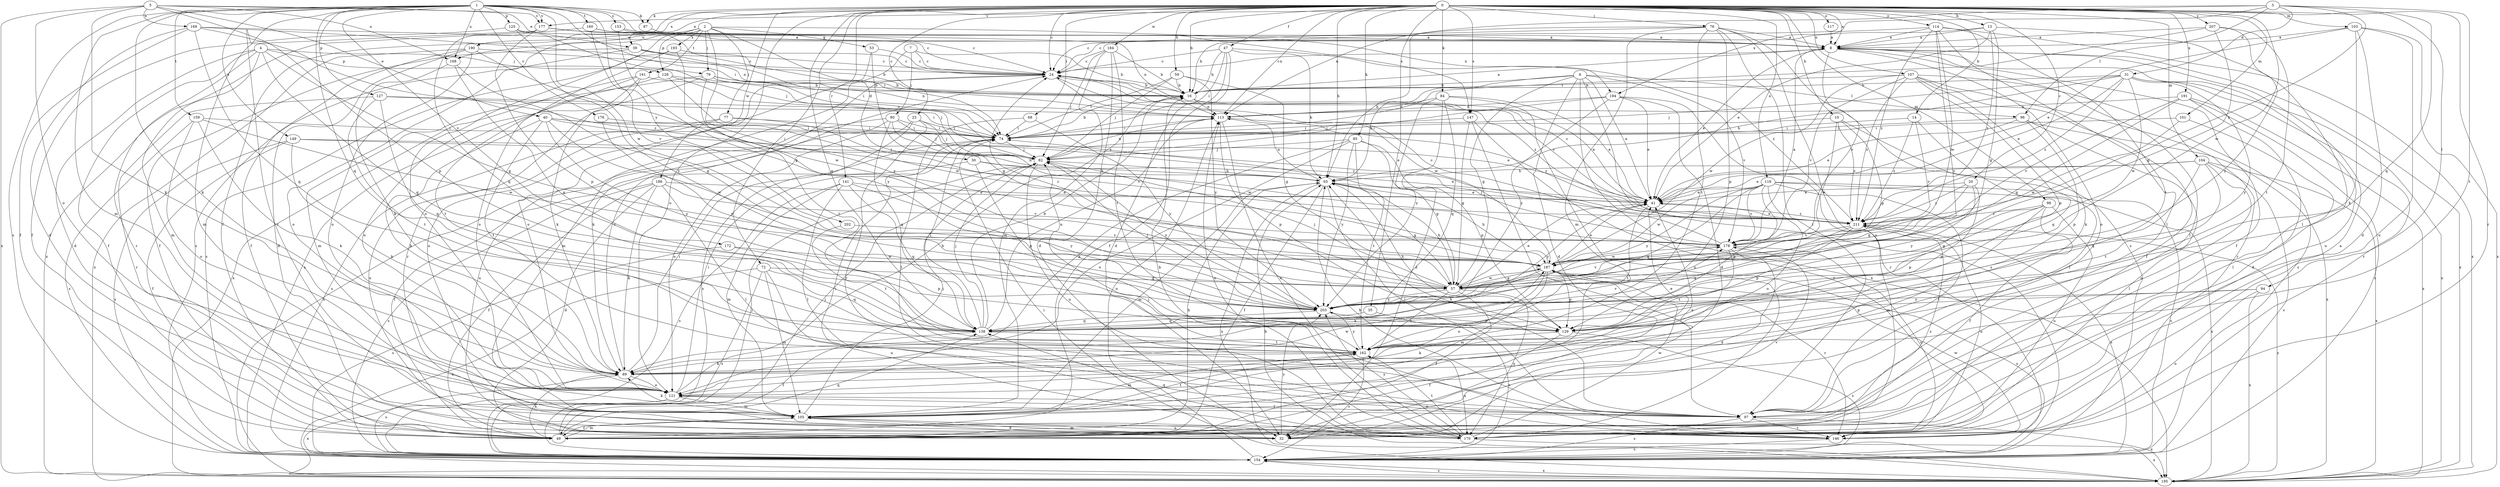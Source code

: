 strict digraph  {
0;
1;
2;
3;
4;
5;
6;
7;
8;
10;
13;
14;
16;
20;
23;
24;
30;
31;
32;
35;
39;
40;
41;
47;
49;
53;
57;
59;
65;
68;
72;
74;
76;
77;
79;
80;
82;
84;
85;
87;
89;
94;
96;
97;
98;
101;
103;
104;
105;
107;
113;
114;
116;
117;
121;
125;
127;
128;
129;
138;
141;
146;
147;
149;
153;
154;
159;
160;
161;
162;
168;
169;
170;
172;
176;
177;
178;
184;
186;
187;
190;
191;
193;
194;
195;
202;
203;
207;
211;
0 -> 8  [label=a];
0 -> 10  [label=b];
0 -> 13  [label=b];
0 -> 14  [label=b];
0 -> 16  [label=b];
0 -> 20  [label=c];
0 -> 23  [label=c];
0 -> 24  [label=c];
0 -> 35  [label=e];
0 -> 39  [label=e];
0 -> 47  [label=f];
0 -> 49  [label=f];
0 -> 59  [label=h];
0 -> 65  [label=h];
0 -> 68  [label=i];
0 -> 72  [label=i];
0 -> 76  [label=j];
0 -> 84  [label=k];
0 -> 85  [label=k];
0 -> 87  [label=k];
0 -> 94  [label=l];
0 -> 98  [label=m];
0 -> 101  [label=m];
0 -> 103  [label=m];
0 -> 104  [label=m];
0 -> 107  [label=n];
0 -> 113  [label=n];
0 -> 114  [label=o];
0 -> 116  [label=o];
0 -> 117  [label=o];
0 -> 121  [label=o];
0 -> 138  [label=q];
0 -> 141  [label=r];
0 -> 146  [label=r];
0 -> 147  [label=s];
0 -> 184  [label=w];
0 -> 186  [label=w];
0 -> 187  [label=w];
0 -> 190  [label=x];
0 -> 191  [label=x];
0 -> 207  [label=z];
1 -> 74  [label=i];
1 -> 87  [label=k];
1 -> 89  [label=k];
1 -> 105  [label=m];
1 -> 125  [label=p];
1 -> 127  [label=p];
1 -> 138  [label=q];
1 -> 146  [label=r];
1 -> 147  [label=s];
1 -> 149  [label=s];
1 -> 153  [label=s];
1 -> 154  [label=s];
1 -> 159  [label=t];
1 -> 160  [label=t];
1 -> 168  [label=u];
1 -> 172  [label=v];
1 -> 176  [label=v];
1 -> 177  [label=v];
1 -> 187  [label=w];
1 -> 202  [label=y];
2 -> 30  [label=d];
2 -> 53  [label=g];
2 -> 77  [label=j];
2 -> 79  [label=j];
2 -> 121  [label=o];
2 -> 128  [label=p];
2 -> 154  [label=s];
2 -> 161  [label=t];
2 -> 168  [label=u];
2 -> 193  [label=x];
2 -> 194  [label=x];
2 -> 203  [label=y];
3 -> 31  [label=d];
3 -> 96  [label=l];
3 -> 113  [label=n];
3 -> 138  [label=q];
3 -> 162  [label=t];
3 -> 177  [label=v];
3 -> 194  [label=x];
3 -> 211  [label=z];
4 -> 32  [label=d];
4 -> 49  [label=f];
4 -> 57  [label=g];
4 -> 79  [label=j];
4 -> 105  [label=m];
4 -> 128  [label=p];
4 -> 138  [label=q];
4 -> 146  [label=r];
5 -> 39  [label=e];
5 -> 40  [label=e];
5 -> 89  [label=k];
5 -> 121  [label=o];
5 -> 129  [label=p];
5 -> 168  [label=u];
5 -> 169  [label=u];
5 -> 177  [label=v];
5 -> 195  [label=x];
6 -> 16  [label=b];
6 -> 32  [label=d];
6 -> 41  [label=e];
6 -> 57  [label=g];
6 -> 65  [label=h];
6 -> 96  [label=l];
6 -> 154  [label=s];
6 -> 178  [label=v];
6 -> 195  [label=x];
7 -> 16  [label=b];
7 -> 24  [label=c];
7 -> 80  [label=j];
7 -> 170  [label=u];
8 -> 24  [label=c];
8 -> 41  [label=e];
8 -> 49  [label=f];
8 -> 97  [label=l];
8 -> 121  [label=o];
8 -> 170  [label=u];
8 -> 178  [label=v];
8 -> 195  [label=x];
10 -> 57  [label=g];
10 -> 74  [label=i];
10 -> 97  [label=l];
10 -> 187  [label=w];
10 -> 211  [label=z];
13 -> 8  [label=a];
13 -> 24  [label=c];
13 -> 41  [label=e];
13 -> 57  [label=g];
13 -> 97  [label=l];
13 -> 211  [label=z];
14 -> 74  [label=i];
14 -> 138  [label=q];
14 -> 178  [label=v];
14 -> 211  [label=z];
16 -> 8  [label=a];
16 -> 41  [label=e];
16 -> 113  [label=n];
20 -> 41  [label=e];
20 -> 57  [label=g];
20 -> 129  [label=p];
20 -> 203  [label=y];
20 -> 211  [label=z];
23 -> 74  [label=i];
23 -> 82  [label=j];
23 -> 121  [label=o];
23 -> 146  [label=r];
23 -> 154  [label=s];
24 -> 16  [label=b];
24 -> 89  [label=k];
24 -> 105  [label=m];
24 -> 187  [label=w];
24 -> 211  [label=z];
30 -> 41  [label=e];
30 -> 49  [label=f];
30 -> 65  [label=h];
30 -> 129  [label=p];
31 -> 16  [label=b];
31 -> 41  [label=e];
31 -> 65  [label=h];
31 -> 82  [label=j];
31 -> 146  [label=r];
31 -> 187  [label=w];
31 -> 195  [label=x];
31 -> 203  [label=y];
31 -> 211  [label=z];
32 -> 105  [label=m];
32 -> 178  [label=v];
32 -> 203  [label=y];
35 -> 138  [label=q];
35 -> 154  [label=s];
39 -> 16  [label=b];
39 -> 24  [label=c];
39 -> 49  [label=f];
39 -> 74  [label=i];
39 -> 121  [label=o];
40 -> 41  [label=e];
40 -> 74  [label=i];
40 -> 89  [label=k];
40 -> 162  [label=t];
40 -> 187  [label=w];
40 -> 203  [label=y];
40 -> 211  [label=z];
41 -> 24  [label=c];
41 -> 162  [label=t];
41 -> 203  [label=y];
41 -> 211  [label=z];
47 -> 16  [label=b];
47 -> 24  [label=c];
47 -> 32  [label=d];
47 -> 49  [label=f];
47 -> 65  [label=h];
47 -> 74  [label=i];
47 -> 211  [label=z];
49 -> 65  [label=h];
49 -> 82  [label=j];
49 -> 89  [label=k];
49 -> 105  [label=m];
49 -> 138  [label=q];
49 -> 211  [label=z];
53 -> 24  [label=c];
53 -> 57  [label=g];
53 -> 121  [label=o];
57 -> 24  [label=c];
57 -> 41  [label=e];
57 -> 49  [label=f];
57 -> 65  [label=h];
57 -> 82  [label=j];
57 -> 162  [label=t];
57 -> 170  [label=u];
57 -> 178  [label=v];
57 -> 187  [label=w];
57 -> 203  [label=y];
59 -> 16  [label=b];
59 -> 57  [label=g];
59 -> 74  [label=i];
59 -> 82  [label=j];
59 -> 203  [label=y];
65 -> 41  [label=e];
65 -> 49  [label=f];
65 -> 57  [label=g];
65 -> 97  [label=l];
65 -> 105  [label=m];
65 -> 113  [label=n];
65 -> 195  [label=x];
68 -> 74  [label=i];
68 -> 97  [label=l];
68 -> 203  [label=y];
72 -> 57  [label=g];
72 -> 105  [label=m];
72 -> 138  [label=q];
72 -> 154  [label=s];
72 -> 170  [label=u];
72 -> 195  [label=x];
74 -> 16  [label=b];
74 -> 82  [label=j];
76 -> 8  [label=a];
76 -> 24  [label=c];
76 -> 65  [label=h];
76 -> 97  [label=l];
76 -> 105  [label=m];
76 -> 129  [label=p];
76 -> 154  [label=s];
76 -> 162  [label=t];
76 -> 170  [label=u];
77 -> 74  [label=i];
77 -> 154  [label=s];
77 -> 170  [label=u];
77 -> 178  [label=v];
79 -> 16  [label=b];
79 -> 105  [label=m];
79 -> 113  [label=n];
79 -> 121  [label=o];
79 -> 162  [label=t];
79 -> 211  [label=z];
80 -> 74  [label=i];
80 -> 82  [label=j];
80 -> 138  [label=q];
80 -> 170  [label=u];
80 -> 187  [label=w];
80 -> 195  [label=x];
82 -> 65  [label=h];
82 -> 113  [label=n];
82 -> 170  [label=u];
82 -> 203  [label=y];
84 -> 32  [label=d];
84 -> 41  [label=e];
84 -> 113  [label=n];
84 -> 138  [label=q];
84 -> 170  [label=u];
84 -> 203  [label=y];
85 -> 57  [label=g];
85 -> 82  [label=j];
85 -> 89  [label=k];
85 -> 121  [label=o];
85 -> 129  [label=p];
85 -> 162  [label=t];
85 -> 203  [label=y];
87 -> 74  [label=i];
89 -> 24  [label=c];
89 -> 41  [label=e];
89 -> 74  [label=i];
89 -> 121  [label=o];
89 -> 154  [label=s];
94 -> 129  [label=p];
94 -> 170  [label=u];
94 -> 195  [label=x];
94 -> 203  [label=y];
96 -> 41  [label=e];
96 -> 74  [label=i];
96 -> 129  [label=p];
96 -> 170  [label=u];
96 -> 195  [label=x];
97 -> 65  [label=h];
97 -> 89  [label=k];
97 -> 121  [label=o];
97 -> 146  [label=r];
97 -> 154  [label=s];
97 -> 195  [label=x];
98 -> 49  [label=f];
98 -> 57  [label=g];
98 -> 105  [label=m];
98 -> 129  [label=p];
98 -> 170  [label=u];
98 -> 211  [label=z];
101 -> 74  [label=i];
101 -> 97  [label=l];
101 -> 187  [label=w];
103 -> 8  [label=a];
103 -> 32  [label=d];
103 -> 41  [label=e];
103 -> 89  [label=k];
103 -> 170  [label=u];
103 -> 195  [label=x];
104 -> 41  [label=e];
104 -> 65  [label=h];
104 -> 97  [label=l];
104 -> 138  [label=q];
104 -> 154  [label=s];
104 -> 162  [label=t];
104 -> 195  [label=x];
105 -> 32  [label=d];
105 -> 41  [label=e];
105 -> 49  [label=f];
105 -> 82  [label=j];
105 -> 162  [label=t];
105 -> 170  [label=u];
107 -> 16  [label=b];
107 -> 49  [label=f];
107 -> 89  [label=k];
107 -> 129  [label=p];
107 -> 146  [label=r];
107 -> 154  [label=s];
107 -> 178  [label=v];
107 -> 187  [label=w];
107 -> 211  [label=z];
113 -> 74  [label=i];
113 -> 129  [label=p];
113 -> 170  [label=u];
113 -> 211  [label=z];
114 -> 8  [label=a];
114 -> 16  [label=b];
114 -> 97  [label=l];
114 -> 162  [label=t];
114 -> 187  [label=w];
114 -> 195  [label=x];
114 -> 203  [label=y];
114 -> 211  [label=z];
116 -> 41  [label=e];
116 -> 97  [label=l];
116 -> 121  [label=o];
116 -> 129  [label=p];
116 -> 138  [label=q];
116 -> 154  [label=s];
116 -> 178  [label=v];
116 -> 187  [label=w];
116 -> 195  [label=x];
116 -> 203  [label=y];
117 -> 8  [label=a];
121 -> 16  [label=b];
121 -> 74  [label=i];
121 -> 97  [label=l];
121 -> 105  [label=m];
121 -> 187  [label=w];
121 -> 195  [label=x];
125 -> 8  [label=a];
125 -> 49  [label=f];
125 -> 82  [label=j];
125 -> 203  [label=y];
127 -> 74  [label=i];
127 -> 113  [label=n];
127 -> 138  [label=q];
127 -> 146  [label=r];
127 -> 162  [label=t];
128 -> 16  [label=b];
128 -> 82  [label=j];
128 -> 162  [label=t];
128 -> 187  [label=w];
129 -> 49  [label=f];
129 -> 65  [label=h];
129 -> 89  [label=k];
129 -> 154  [label=s];
138 -> 16  [label=b];
138 -> 49  [label=f];
138 -> 74  [label=i];
138 -> 82  [label=j];
138 -> 113  [label=n];
138 -> 162  [label=t];
138 -> 178  [label=v];
141 -> 41  [label=e];
141 -> 97  [label=l];
141 -> 105  [label=m];
141 -> 138  [label=q];
141 -> 154  [label=s];
141 -> 203  [label=y];
146 -> 65  [label=h];
146 -> 82  [label=j];
146 -> 154  [label=s];
146 -> 187  [label=w];
147 -> 57  [label=g];
147 -> 74  [label=i];
147 -> 97  [label=l];
147 -> 146  [label=r];
149 -> 49  [label=f];
149 -> 65  [label=h];
149 -> 82  [label=j];
149 -> 89  [label=k];
149 -> 154  [label=s];
153 -> 8  [label=a];
153 -> 24  [label=c];
153 -> 57  [label=g];
154 -> 82  [label=j];
154 -> 113  [label=n];
154 -> 195  [label=x];
159 -> 74  [label=i];
159 -> 89  [label=k];
159 -> 121  [label=o];
159 -> 154  [label=s];
159 -> 187  [label=w];
160 -> 8  [label=a];
160 -> 113  [label=n];
160 -> 178  [label=v];
160 -> 195  [label=x];
161 -> 16  [label=b];
161 -> 89  [label=k];
161 -> 146  [label=r];
161 -> 154  [label=s];
161 -> 195  [label=x];
162 -> 89  [label=k];
162 -> 105  [label=m];
162 -> 154  [label=s];
162 -> 170  [label=u];
162 -> 203  [label=y];
168 -> 57  [label=g];
168 -> 89  [label=k];
168 -> 138  [label=q];
169 -> 8  [label=a];
169 -> 32  [label=d];
169 -> 49  [label=f];
169 -> 113  [label=n];
169 -> 138  [label=q];
169 -> 211  [label=z];
170 -> 8  [label=a];
170 -> 16  [label=b];
170 -> 74  [label=i];
170 -> 113  [label=n];
170 -> 138  [label=q];
170 -> 162  [label=t];
170 -> 187  [label=w];
170 -> 195  [label=x];
170 -> 203  [label=y];
172 -> 129  [label=p];
172 -> 154  [label=s];
172 -> 187  [label=w];
176 -> 74  [label=i];
176 -> 203  [label=y];
177 -> 8  [label=a];
177 -> 24  [label=c];
177 -> 105  [label=m];
177 -> 129  [label=p];
177 -> 138  [label=q];
178 -> 8  [label=a];
178 -> 24  [label=c];
178 -> 32  [label=d];
178 -> 74  [label=i];
178 -> 162  [label=t];
178 -> 170  [label=u];
178 -> 187  [label=w];
184 -> 16  [label=b];
184 -> 24  [label=c];
184 -> 32  [label=d];
184 -> 82  [label=j];
184 -> 105  [label=m];
184 -> 162  [label=t];
186 -> 32  [label=d];
186 -> 41  [label=e];
186 -> 49  [label=f];
186 -> 89  [label=k];
186 -> 97  [label=l];
186 -> 154  [label=s];
186 -> 178  [label=v];
187 -> 41  [label=e];
187 -> 57  [label=g];
187 -> 65  [label=h];
187 -> 89  [label=k];
187 -> 105  [label=m];
187 -> 121  [label=o];
187 -> 129  [label=p];
187 -> 146  [label=r];
187 -> 154  [label=s];
190 -> 24  [label=c];
190 -> 32  [label=d];
190 -> 49  [label=f];
190 -> 121  [label=o];
190 -> 187  [label=w];
190 -> 195  [label=x];
191 -> 32  [label=d];
191 -> 57  [label=g];
191 -> 113  [label=n];
191 -> 154  [label=s];
191 -> 178  [label=v];
191 -> 195  [label=x];
193 -> 24  [label=c];
193 -> 121  [label=o];
193 -> 154  [label=s];
193 -> 203  [label=y];
194 -> 32  [label=d];
194 -> 41  [label=e];
194 -> 82  [label=j];
194 -> 113  [label=n];
194 -> 146  [label=r];
194 -> 203  [label=y];
195 -> 65  [label=h];
195 -> 74  [label=i];
195 -> 154  [label=s];
195 -> 211  [label=z];
202 -> 162  [label=t];
202 -> 178  [label=v];
203 -> 82  [label=j];
203 -> 129  [label=p];
203 -> 138  [label=q];
207 -> 8  [label=a];
207 -> 57  [label=g];
207 -> 74  [label=i];
207 -> 162  [label=t];
207 -> 203  [label=y];
211 -> 24  [label=c];
211 -> 41  [label=e];
211 -> 129  [label=p];
211 -> 138  [label=q];
211 -> 154  [label=s];
211 -> 170  [label=u];
211 -> 178  [label=v];
}
